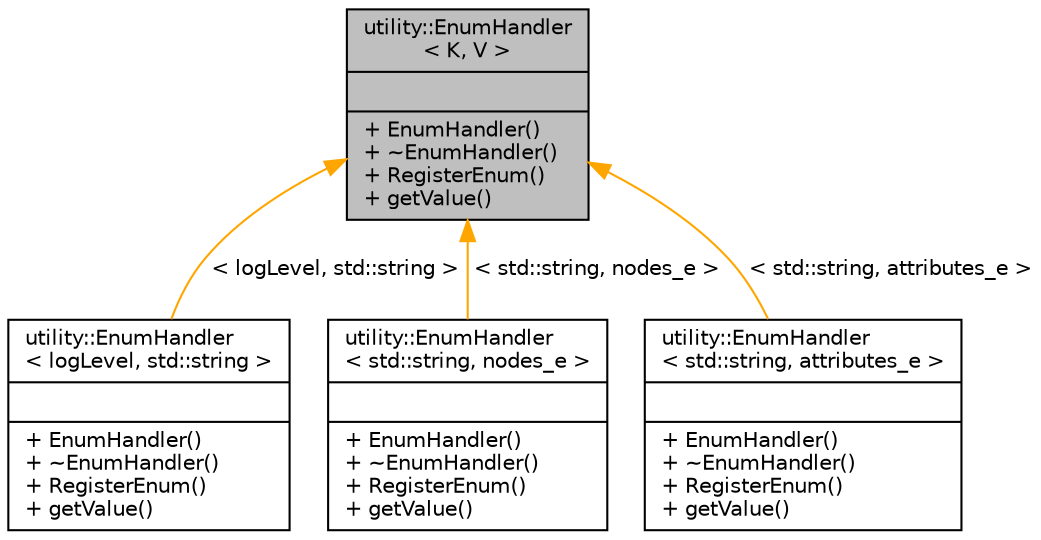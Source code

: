 digraph "utility::EnumHandler&lt; K, V &gt;"
{
 // INTERACTIVE_SVG=YES
 // LATEX_PDF_SIZE
  edge [fontname="Helvetica",fontsize="10",labelfontname="Helvetica",labelfontsize="10"];
  node [fontname="Helvetica",fontsize="10",shape=record];
  Node0 [label="{utility::EnumHandler\l\< K, V \>\n||+ EnumHandler()\l+ ~EnumHandler()\l+ RegisterEnum()\l+ getValue()\l}",height=0.2,width=0.4,color="black", fillcolor="grey75", style="filled", fontcolor="black",tooltip="Maps enums."];
  Node0 -> Node1 [dir="back",color="orange",fontsize="10",style="solid",label=" \< logLevel, std::string \>" ,fontname="Helvetica"];
  Node1 [label="{utility::EnumHandler\l\< logLevel, std::string \>\n||+ EnumHandler()\l+ ~EnumHandler()\l+ RegisterEnum()\l+ getValue()\l}",height=0.2,width=0.4,color="black", fillcolor="white", style="filled",URL="$d4/d3b/classutility_1_1EnumHandler.html",tooltip=" "];
  Node0 -> Node2 [dir="back",color="orange",fontsize="10",style="solid",label=" \< std::string, nodes_e \>" ,fontname="Helvetica"];
  Node2 [label="{utility::EnumHandler\l\< std::string, nodes_e \>\n||+ EnumHandler()\l+ ~EnumHandler()\l+ RegisterEnum()\l+ getValue()\l}",height=0.2,width=0.4,color="black", fillcolor="white", style="filled",URL="$d4/d3b/classutility_1_1EnumHandler.html",tooltip=" "];
  Node0 -> Node3 [dir="back",color="orange",fontsize="10",style="solid",label=" \< std::string, attributes_e \>" ,fontname="Helvetica"];
  Node3 [label="{utility::EnumHandler\l\< std::string, attributes_e \>\n||+ EnumHandler()\l+ ~EnumHandler()\l+ RegisterEnum()\l+ getValue()\l}",height=0.2,width=0.4,color="black", fillcolor="white", style="filled",URL="$d4/d3b/classutility_1_1EnumHandler.html",tooltip=" "];
}
